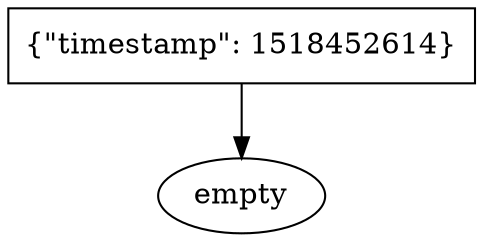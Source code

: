 digraph G {
    n1 [label = "{\"timestamp\": 1518452614}", shape = "rect"];
    filter [label = "empty"];

    n1 -> filter;
}
